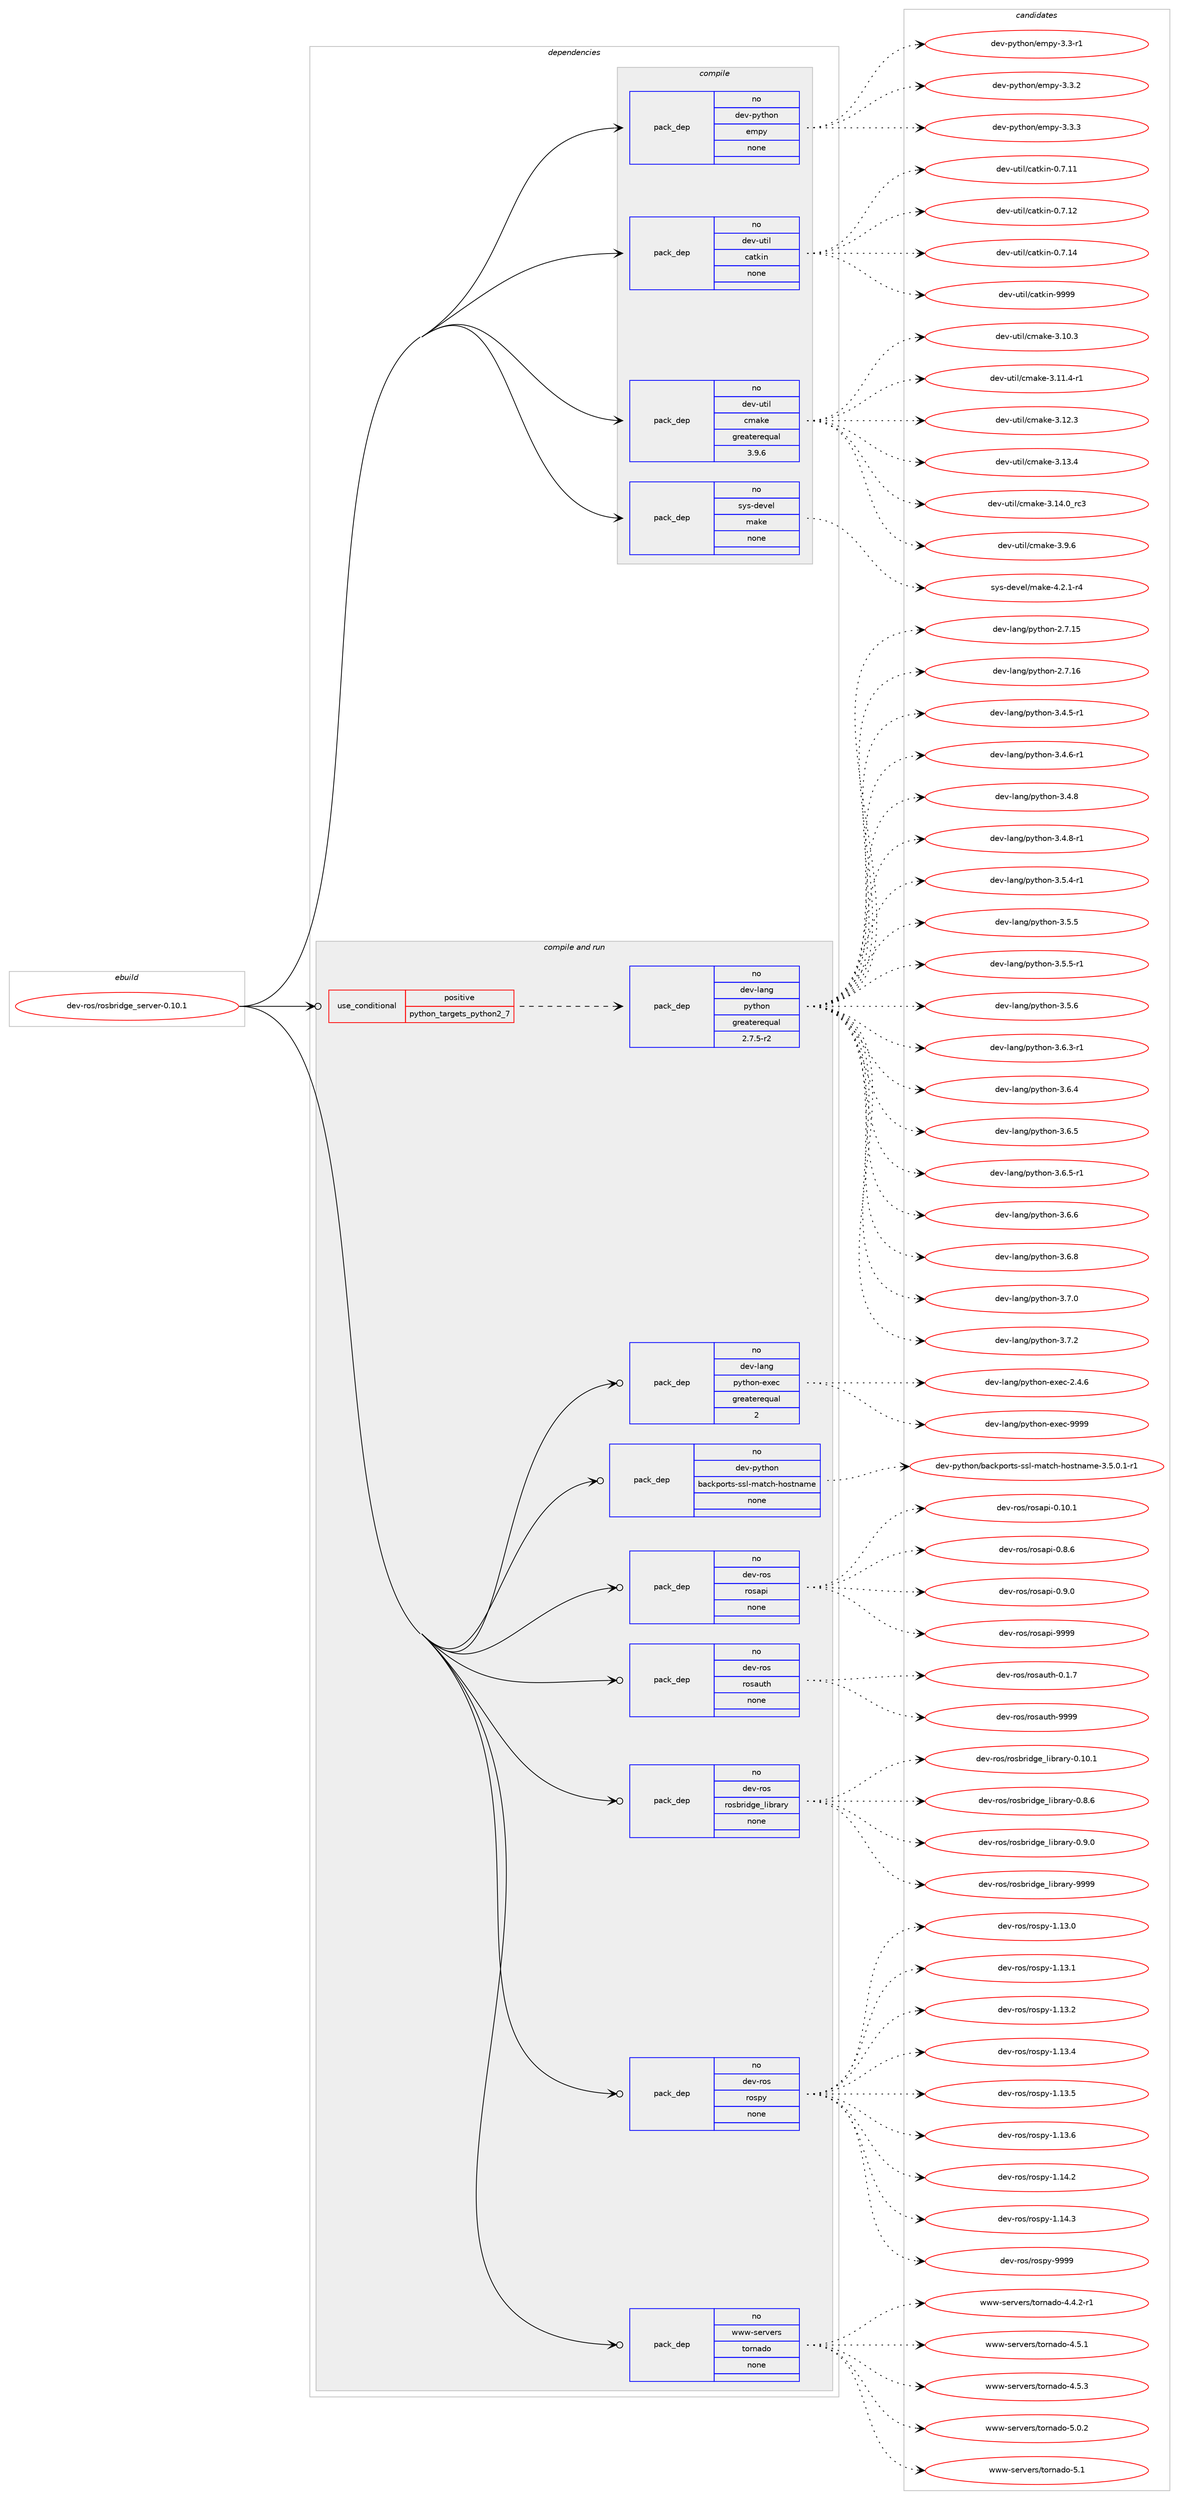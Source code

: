 digraph prolog {

# *************
# Graph options
# *************

newrank=true;
concentrate=true;
compound=true;
graph [rankdir=LR,fontname=Helvetica,fontsize=10,ranksep=1.5];#, ranksep=2.5, nodesep=0.2];
edge  [arrowhead=vee];
node  [fontname=Helvetica,fontsize=10];

# **********
# The ebuild
# **********

subgraph cluster_leftcol {
color=gray;
rank=same;
label=<<i>ebuild</i>>;
id [label="dev-ros/rosbridge_server-0.10.1", color=red, width=4, href="../dev-ros/rosbridge_server-0.10.1.svg"];
}

# ****************
# The dependencies
# ****************

subgraph cluster_midcol {
color=gray;
label=<<i>dependencies</i>>;
subgraph cluster_compile {
fillcolor="#eeeeee";
style=filled;
label=<<i>compile</i>>;
subgraph pack1051027 {
dependency1464128 [label=<<TABLE BORDER="0" CELLBORDER="1" CELLSPACING="0" CELLPADDING="4" WIDTH="220"><TR><TD ROWSPAN="6" CELLPADDING="30">pack_dep</TD></TR><TR><TD WIDTH="110">no</TD></TR><TR><TD>dev-python</TD></TR><TR><TD>empy</TD></TR><TR><TD>none</TD></TR><TR><TD></TD></TR></TABLE>>, shape=none, color=blue];
}
id:e -> dependency1464128:w [weight=20,style="solid",arrowhead="vee"];
subgraph pack1051028 {
dependency1464129 [label=<<TABLE BORDER="0" CELLBORDER="1" CELLSPACING="0" CELLPADDING="4" WIDTH="220"><TR><TD ROWSPAN="6" CELLPADDING="30">pack_dep</TD></TR><TR><TD WIDTH="110">no</TD></TR><TR><TD>dev-util</TD></TR><TR><TD>catkin</TD></TR><TR><TD>none</TD></TR><TR><TD></TD></TR></TABLE>>, shape=none, color=blue];
}
id:e -> dependency1464129:w [weight=20,style="solid",arrowhead="vee"];
subgraph pack1051029 {
dependency1464130 [label=<<TABLE BORDER="0" CELLBORDER="1" CELLSPACING="0" CELLPADDING="4" WIDTH="220"><TR><TD ROWSPAN="6" CELLPADDING="30">pack_dep</TD></TR><TR><TD WIDTH="110">no</TD></TR><TR><TD>dev-util</TD></TR><TR><TD>cmake</TD></TR><TR><TD>greaterequal</TD></TR><TR><TD>3.9.6</TD></TR></TABLE>>, shape=none, color=blue];
}
id:e -> dependency1464130:w [weight=20,style="solid",arrowhead="vee"];
subgraph pack1051030 {
dependency1464131 [label=<<TABLE BORDER="0" CELLBORDER="1" CELLSPACING="0" CELLPADDING="4" WIDTH="220"><TR><TD ROWSPAN="6" CELLPADDING="30">pack_dep</TD></TR><TR><TD WIDTH="110">no</TD></TR><TR><TD>sys-devel</TD></TR><TR><TD>make</TD></TR><TR><TD>none</TD></TR><TR><TD></TD></TR></TABLE>>, shape=none, color=blue];
}
id:e -> dependency1464131:w [weight=20,style="solid",arrowhead="vee"];
}
subgraph cluster_compileandrun {
fillcolor="#eeeeee";
style=filled;
label=<<i>compile and run</i>>;
subgraph cond389711 {
dependency1464132 [label=<<TABLE BORDER="0" CELLBORDER="1" CELLSPACING="0" CELLPADDING="4"><TR><TD ROWSPAN="3" CELLPADDING="10">use_conditional</TD></TR><TR><TD>positive</TD></TR><TR><TD>python_targets_python2_7</TD></TR></TABLE>>, shape=none, color=red];
subgraph pack1051031 {
dependency1464133 [label=<<TABLE BORDER="0" CELLBORDER="1" CELLSPACING="0" CELLPADDING="4" WIDTH="220"><TR><TD ROWSPAN="6" CELLPADDING="30">pack_dep</TD></TR><TR><TD WIDTH="110">no</TD></TR><TR><TD>dev-lang</TD></TR><TR><TD>python</TD></TR><TR><TD>greaterequal</TD></TR><TR><TD>2.7.5-r2</TD></TR></TABLE>>, shape=none, color=blue];
}
dependency1464132:e -> dependency1464133:w [weight=20,style="dashed",arrowhead="vee"];
}
id:e -> dependency1464132:w [weight=20,style="solid",arrowhead="odotvee"];
subgraph pack1051032 {
dependency1464134 [label=<<TABLE BORDER="0" CELLBORDER="1" CELLSPACING="0" CELLPADDING="4" WIDTH="220"><TR><TD ROWSPAN="6" CELLPADDING="30">pack_dep</TD></TR><TR><TD WIDTH="110">no</TD></TR><TR><TD>dev-lang</TD></TR><TR><TD>python-exec</TD></TR><TR><TD>greaterequal</TD></TR><TR><TD>2</TD></TR></TABLE>>, shape=none, color=blue];
}
id:e -> dependency1464134:w [weight=20,style="solid",arrowhead="odotvee"];
subgraph pack1051033 {
dependency1464135 [label=<<TABLE BORDER="0" CELLBORDER="1" CELLSPACING="0" CELLPADDING="4" WIDTH="220"><TR><TD ROWSPAN="6" CELLPADDING="30">pack_dep</TD></TR><TR><TD WIDTH="110">no</TD></TR><TR><TD>dev-python</TD></TR><TR><TD>backports-ssl-match-hostname</TD></TR><TR><TD>none</TD></TR><TR><TD></TD></TR></TABLE>>, shape=none, color=blue];
}
id:e -> dependency1464135:w [weight=20,style="solid",arrowhead="odotvee"];
subgraph pack1051034 {
dependency1464136 [label=<<TABLE BORDER="0" CELLBORDER="1" CELLSPACING="0" CELLPADDING="4" WIDTH="220"><TR><TD ROWSPAN="6" CELLPADDING="30">pack_dep</TD></TR><TR><TD WIDTH="110">no</TD></TR><TR><TD>dev-ros</TD></TR><TR><TD>rosapi</TD></TR><TR><TD>none</TD></TR><TR><TD></TD></TR></TABLE>>, shape=none, color=blue];
}
id:e -> dependency1464136:w [weight=20,style="solid",arrowhead="odotvee"];
subgraph pack1051035 {
dependency1464137 [label=<<TABLE BORDER="0" CELLBORDER="1" CELLSPACING="0" CELLPADDING="4" WIDTH="220"><TR><TD ROWSPAN="6" CELLPADDING="30">pack_dep</TD></TR><TR><TD WIDTH="110">no</TD></TR><TR><TD>dev-ros</TD></TR><TR><TD>rosauth</TD></TR><TR><TD>none</TD></TR><TR><TD></TD></TR></TABLE>>, shape=none, color=blue];
}
id:e -> dependency1464137:w [weight=20,style="solid",arrowhead="odotvee"];
subgraph pack1051036 {
dependency1464138 [label=<<TABLE BORDER="0" CELLBORDER="1" CELLSPACING="0" CELLPADDING="4" WIDTH="220"><TR><TD ROWSPAN="6" CELLPADDING="30">pack_dep</TD></TR><TR><TD WIDTH="110">no</TD></TR><TR><TD>dev-ros</TD></TR><TR><TD>rosbridge_library</TD></TR><TR><TD>none</TD></TR><TR><TD></TD></TR></TABLE>>, shape=none, color=blue];
}
id:e -> dependency1464138:w [weight=20,style="solid",arrowhead="odotvee"];
subgraph pack1051037 {
dependency1464139 [label=<<TABLE BORDER="0" CELLBORDER="1" CELLSPACING="0" CELLPADDING="4" WIDTH="220"><TR><TD ROWSPAN="6" CELLPADDING="30">pack_dep</TD></TR><TR><TD WIDTH="110">no</TD></TR><TR><TD>dev-ros</TD></TR><TR><TD>rospy</TD></TR><TR><TD>none</TD></TR><TR><TD></TD></TR></TABLE>>, shape=none, color=blue];
}
id:e -> dependency1464139:w [weight=20,style="solid",arrowhead="odotvee"];
subgraph pack1051038 {
dependency1464140 [label=<<TABLE BORDER="0" CELLBORDER="1" CELLSPACING="0" CELLPADDING="4" WIDTH="220"><TR><TD ROWSPAN="6" CELLPADDING="30">pack_dep</TD></TR><TR><TD WIDTH="110">no</TD></TR><TR><TD>www-servers</TD></TR><TR><TD>tornado</TD></TR><TR><TD>none</TD></TR><TR><TD></TD></TR></TABLE>>, shape=none, color=blue];
}
id:e -> dependency1464140:w [weight=20,style="solid",arrowhead="odotvee"];
}
subgraph cluster_run {
fillcolor="#eeeeee";
style=filled;
label=<<i>run</i>>;
}
}

# **************
# The candidates
# **************

subgraph cluster_choices {
rank=same;
color=gray;
label=<<i>candidates</i>>;

subgraph choice1051027 {
color=black;
nodesep=1;
choice1001011184511212111610411111047101109112121455146514511449 [label="dev-python/empy-3.3-r1", color=red, width=4,href="../dev-python/empy-3.3-r1.svg"];
choice1001011184511212111610411111047101109112121455146514650 [label="dev-python/empy-3.3.2", color=red, width=4,href="../dev-python/empy-3.3.2.svg"];
choice1001011184511212111610411111047101109112121455146514651 [label="dev-python/empy-3.3.3", color=red, width=4,href="../dev-python/empy-3.3.3.svg"];
dependency1464128:e -> choice1001011184511212111610411111047101109112121455146514511449:w [style=dotted,weight="100"];
dependency1464128:e -> choice1001011184511212111610411111047101109112121455146514650:w [style=dotted,weight="100"];
dependency1464128:e -> choice1001011184511212111610411111047101109112121455146514651:w [style=dotted,weight="100"];
}
subgraph choice1051028 {
color=black;
nodesep=1;
choice1001011184511711610510847999711610710511045484655464949 [label="dev-util/catkin-0.7.11", color=red, width=4,href="../dev-util/catkin-0.7.11.svg"];
choice1001011184511711610510847999711610710511045484655464950 [label="dev-util/catkin-0.7.12", color=red, width=4,href="../dev-util/catkin-0.7.12.svg"];
choice1001011184511711610510847999711610710511045484655464952 [label="dev-util/catkin-0.7.14", color=red, width=4,href="../dev-util/catkin-0.7.14.svg"];
choice100101118451171161051084799971161071051104557575757 [label="dev-util/catkin-9999", color=red, width=4,href="../dev-util/catkin-9999.svg"];
dependency1464129:e -> choice1001011184511711610510847999711610710511045484655464949:w [style=dotted,weight="100"];
dependency1464129:e -> choice1001011184511711610510847999711610710511045484655464950:w [style=dotted,weight="100"];
dependency1464129:e -> choice1001011184511711610510847999711610710511045484655464952:w [style=dotted,weight="100"];
dependency1464129:e -> choice100101118451171161051084799971161071051104557575757:w [style=dotted,weight="100"];
}
subgraph choice1051029 {
color=black;
nodesep=1;
choice1001011184511711610510847991099710710145514649484651 [label="dev-util/cmake-3.10.3", color=red, width=4,href="../dev-util/cmake-3.10.3.svg"];
choice10010111845117116105108479910997107101455146494946524511449 [label="dev-util/cmake-3.11.4-r1", color=red, width=4,href="../dev-util/cmake-3.11.4-r1.svg"];
choice1001011184511711610510847991099710710145514649504651 [label="dev-util/cmake-3.12.3", color=red, width=4,href="../dev-util/cmake-3.12.3.svg"];
choice1001011184511711610510847991099710710145514649514652 [label="dev-util/cmake-3.13.4", color=red, width=4,href="../dev-util/cmake-3.13.4.svg"];
choice1001011184511711610510847991099710710145514649524648951149951 [label="dev-util/cmake-3.14.0_rc3", color=red, width=4,href="../dev-util/cmake-3.14.0_rc3.svg"];
choice10010111845117116105108479910997107101455146574654 [label="dev-util/cmake-3.9.6", color=red, width=4,href="../dev-util/cmake-3.9.6.svg"];
dependency1464130:e -> choice1001011184511711610510847991099710710145514649484651:w [style=dotted,weight="100"];
dependency1464130:e -> choice10010111845117116105108479910997107101455146494946524511449:w [style=dotted,weight="100"];
dependency1464130:e -> choice1001011184511711610510847991099710710145514649504651:w [style=dotted,weight="100"];
dependency1464130:e -> choice1001011184511711610510847991099710710145514649514652:w [style=dotted,weight="100"];
dependency1464130:e -> choice1001011184511711610510847991099710710145514649524648951149951:w [style=dotted,weight="100"];
dependency1464130:e -> choice10010111845117116105108479910997107101455146574654:w [style=dotted,weight="100"];
}
subgraph choice1051030 {
color=black;
nodesep=1;
choice1151211154510010111810110847109971071014552465046494511452 [label="sys-devel/make-4.2.1-r4", color=red, width=4,href="../sys-devel/make-4.2.1-r4.svg"];
dependency1464131:e -> choice1151211154510010111810110847109971071014552465046494511452:w [style=dotted,weight="100"];
}
subgraph choice1051031 {
color=black;
nodesep=1;
choice10010111845108971101034711212111610411111045504655464953 [label="dev-lang/python-2.7.15", color=red, width=4,href="../dev-lang/python-2.7.15.svg"];
choice10010111845108971101034711212111610411111045504655464954 [label="dev-lang/python-2.7.16", color=red, width=4,href="../dev-lang/python-2.7.16.svg"];
choice1001011184510897110103471121211161041111104551465246534511449 [label="dev-lang/python-3.4.5-r1", color=red, width=4,href="../dev-lang/python-3.4.5-r1.svg"];
choice1001011184510897110103471121211161041111104551465246544511449 [label="dev-lang/python-3.4.6-r1", color=red, width=4,href="../dev-lang/python-3.4.6-r1.svg"];
choice100101118451089711010347112121116104111110455146524656 [label="dev-lang/python-3.4.8", color=red, width=4,href="../dev-lang/python-3.4.8.svg"];
choice1001011184510897110103471121211161041111104551465246564511449 [label="dev-lang/python-3.4.8-r1", color=red, width=4,href="../dev-lang/python-3.4.8-r1.svg"];
choice1001011184510897110103471121211161041111104551465346524511449 [label="dev-lang/python-3.5.4-r1", color=red, width=4,href="../dev-lang/python-3.5.4-r1.svg"];
choice100101118451089711010347112121116104111110455146534653 [label="dev-lang/python-3.5.5", color=red, width=4,href="../dev-lang/python-3.5.5.svg"];
choice1001011184510897110103471121211161041111104551465346534511449 [label="dev-lang/python-3.5.5-r1", color=red, width=4,href="../dev-lang/python-3.5.5-r1.svg"];
choice100101118451089711010347112121116104111110455146534654 [label="dev-lang/python-3.5.6", color=red, width=4,href="../dev-lang/python-3.5.6.svg"];
choice1001011184510897110103471121211161041111104551465446514511449 [label="dev-lang/python-3.6.3-r1", color=red, width=4,href="../dev-lang/python-3.6.3-r1.svg"];
choice100101118451089711010347112121116104111110455146544652 [label="dev-lang/python-3.6.4", color=red, width=4,href="../dev-lang/python-3.6.4.svg"];
choice100101118451089711010347112121116104111110455146544653 [label="dev-lang/python-3.6.5", color=red, width=4,href="../dev-lang/python-3.6.5.svg"];
choice1001011184510897110103471121211161041111104551465446534511449 [label="dev-lang/python-3.6.5-r1", color=red, width=4,href="../dev-lang/python-3.6.5-r1.svg"];
choice100101118451089711010347112121116104111110455146544654 [label="dev-lang/python-3.6.6", color=red, width=4,href="../dev-lang/python-3.6.6.svg"];
choice100101118451089711010347112121116104111110455146544656 [label="dev-lang/python-3.6.8", color=red, width=4,href="../dev-lang/python-3.6.8.svg"];
choice100101118451089711010347112121116104111110455146554648 [label="dev-lang/python-3.7.0", color=red, width=4,href="../dev-lang/python-3.7.0.svg"];
choice100101118451089711010347112121116104111110455146554650 [label="dev-lang/python-3.7.2", color=red, width=4,href="../dev-lang/python-3.7.2.svg"];
dependency1464133:e -> choice10010111845108971101034711212111610411111045504655464953:w [style=dotted,weight="100"];
dependency1464133:e -> choice10010111845108971101034711212111610411111045504655464954:w [style=dotted,weight="100"];
dependency1464133:e -> choice1001011184510897110103471121211161041111104551465246534511449:w [style=dotted,weight="100"];
dependency1464133:e -> choice1001011184510897110103471121211161041111104551465246544511449:w [style=dotted,weight="100"];
dependency1464133:e -> choice100101118451089711010347112121116104111110455146524656:w [style=dotted,weight="100"];
dependency1464133:e -> choice1001011184510897110103471121211161041111104551465246564511449:w [style=dotted,weight="100"];
dependency1464133:e -> choice1001011184510897110103471121211161041111104551465346524511449:w [style=dotted,weight="100"];
dependency1464133:e -> choice100101118451089711010347112121116104111110455146534653:w [style=dotted,weight="100"];
dependency1464133:e -> choice1001011184510897110103471121211161041111104551465346534511449:w [style=dotted,weight="100"];
dependency1464133:e -> choice100101118451089711010347112121116104111110455146534654:w [style=dotted,weight="100"];
dependency1464133:e -> choice1001011184510897110103471121211161041111104551465446514511449:w [style=dotted,weight="100"];
dependency1464133:e -> choice100101118451089711010347112121116104111110455146544652:w [style=dotted,weight="100"];
dependency1464133:e -> choice100101118451089711010347112121116104111110455146544653:w [style=dotted,weight="100"];
dependency1464133:e -> choice1001011184510897110103471121211161041111104551465446534511449:w [style=dotted,weight="100"];
dependency1464133:e -> choice100101118451089711010347112121116104111110455146544654:w [style=dotted,weight="100"];
dependency1464133:e -> choice100101118451089711010347112121116104111110455146544656:w [style=dotted,weight="100"];
dependency1464133:e -> choice100101118451089711010347112121116104111110455146554648:w [style=dotted,weight="100"];
dependency1464133:e -> choice100101118451089711010347112121116104111110455146554650:w [style=dotted,weight="100"];
}
subgraph choice1051032 {
color=black;
nodesep=1;
choice1001011184510897110103471121211161041111104510112010199455046524654 [label="dev-lang/python-exec-2.4.6", color=red, width=4,href="../dev-lang/python-exec-2.4.6.svg"];
choice10010111845108971101034711212111610411111045101120101994557575757 [label="dev-lang/python-exec-9999", color=red, width=4,href="../dev-lang/python-exec-9999.svg"];
dependency1464134:e -> choice1001011184510897110103471121211161041111104510112010199455046524654:w [style=dotted,weight="100"];
dependency1464134:e -> choice10010111845108971101034711212111610411111045101120101994557575757:w [style=dotted,weight="100"];
}
subgraph choice1051033 {
color=black;
nodesep=1;
choice100101118451121211161041111104798979910711211111411611545115115108451099711699104451041111151161109710910145514653464846494511449 [label="dev-python/backports-ssl-match-hostname-3.5.0.1-r1", color=red, width=4,href="../dev-python/backports-ssl-match-hostname-3.5.0.1-r1.svg"];
dependency1464135:e -> choice100101118451121211161041111104798979910711211111411611545115115108451099711699104451041111151161109710910145514653464846494511449:w [style=dotted,weight="100"];
}
subgraph choice1051034 {
color=black;
nodesep=1;
choice10010111845114111115471141111159711210545484649484649 [label="dev-ros/rosapi-0.10.1", color=red, width=4,href="../dev-ros/rosapi-0.10.1.svg"];
choice100101118451141111154711411111597112105454846564654 [label="dev-ros/rosapi-0.8.6", color=red, width=4,href="../dev-ros/rosapi-0.8.6.svg"];
choice100101118451141111154711411111597112105454846574648 [label="dev-ros/rosapi-0.9.0", color=red, width=4,href="../dev-ros/rosapi-0.9.0.svg"];
choice1001011184511411111547114111115971121054557575757 [label="dev-ros/rosapi-9999", color=red, width=4,href="../dev-ros/rosapi-9999.svg"];
dependency1464136:e -> choice10010111845114111115471141111159711210545484649484649:w [style=dotted,weight="100"];
dependency1464136:e -> choice100101118451141111154711411111597112105454846564654:w [style=dotted,weight="100"];
dependency1464136:e -> choice100101118451141111154711411111597112105454846574648:w [style=dotted,weight="100"];
dependency1464136:e -> choice1001011184511411111547114111115971121054557575757:w [style=dotted,weight="100"];
}
subgraph choice1051035 {
color=black;
nodesep=1;
choice100101118451141111154711411111597117116104454846494655 [label="dev-ros/rosauth-0.1.7", color=red, width=4,href="../dev-ros/rosauth-0.1.7.svg"];
choice1001011184511411111547114111115971171161044557575757 [label="dev-ros/rosauth-9999", color=red, width=4,href="../dev-ros/rosauth-9999.svg"];
dependency1464137:e -> choice100101118451141111154711411111597117116104454846494655:w [style=dotted,weight="100"];
dependency1464137:e -> choice1001011184511411111547114111115971171161044557575757:w [style=dotted,weight="100"];
}
subgraph choice1051036 {
color=black;
nodesep=1;
choice10010111845114111115471141111159811410510010310195108105981149711412145484649484649 [label="dev-ros/rosbridge_library-0.10.1", color=red, width=4,href="../dev-ros/rosbridge_library-0.10.1.svg"];
choice100101118451141111154711411111598114105100103101951081059811497114121454846564654 [label="dev-ros/rosbridge_library-0.8.6", color=red, width=4,href="../dev-ros/rosbridge_library-0.8.6.svg"];
choice100101118451141111154711411111598114105100103101951081059811497114121454846574648 [label="dev-ros/rosbridge_library-0.9.0", color=red, width=4,href="../dev-ros/rosbridge_library-0.9.0.svg"];
choice1001011184511411111547114111115981141051001031019510810598114971141214557575757 [label="dev-ros/rosbridge_library-9999", color=red, width=4,href="../dev-ros/rosbridge_library-9999.svg"];
dependency1464138:e -> choice10010111845114111115471141111159811410510010310195108105981149711412145484649484649:w [style=dotted,weight="100"];
dependency1464138:e -> choice100101118451141111154711411111598114105100103101951081059811497114121454846564654:w [style=dotted,weight="100"];
dependency1464138:e -> choice100101118451141111154711411111598114105100103101951081059811497114121454846574648:w [style=dotted,weight="100"];
dependency1464138:e -> choice1001011184511411111547114111115981141051001031019510810598114971141214557575757:w [style=dotted,weight="100"];
}
subgraph choice1051037 {
color=black;
nodesep=1;
choice100101118451141111154711411111511212145494649514648 [label="dev-ros/rospy-1.13.0", color=red, width=4,href="../dev-ros/rospy-1.13.0.svg"];
choice100101118451141111154711411111511212145494649514649 [label="dev-ros/rospy-1.13.1", color=red, width=4,href="../dev-ros/rospy-1.13.1.svg"];
choice100101118451141111154711411111511212145494649514650 [label="dev-ros/rospy-1.13.2", color=red, width=4,href="../dev-ros/rospy-1.13.2.svg"];
choice100101118451141111154711411111511212145494649514652 [label="dev-ros/rospy-1.13.4", color=red, width=4,href="../dev-ros/rospy-1.13.4.svg"];
choice100101118451141111154711411111511212145494649514653 [label="dev-ros/rospy-1.13.5", color=red, width=4,href="../dev-ros/rospy-1.13.5.svg"];
choice100101118451141111154711411111511212145494649514654 [label="dev-ros/rospy-1.13.6", color=red, width=4,href="../dev-ros/rospy-1.13.6.svg"];
choice100101118451141111154711411111511212145494649524650 [label="dev-ros/rospy-1.14.2", color=red, width=4,href="../dev-ros/rospy-1.14.2.svg"];
choice100101118451141111154711411111511212145494649524651 [label="dev-ros/rospy-1.14.3", color=red, width=4,href="../dev-ros/rospy-1.14.3.svg"];
choice10010111845114111115471141111151121214557575757 [label="dev-ros/rospy-9999", color=red, width=4,href="../dev-ros/rospy-9999.svg"];
dependency1464139:e -> choice100101118451141111154711411111511212145494649514648:w [style=dotted,weight="100"];
dependency1464139:e -> choice100101118451141111154711411111511212145494649514649:w [style=dotted,weight="100"];
dependency1464139:e -> choice100101118451141111154711411111511212145494649514650:w [style=dotted,weight="100"];
dependency1464139:e -> choice100101118451141111154711411111511212145494649514652:w [style=dotted,weight="100"];
dependency1464139:e -> choice100101118451141111154711411111511212145494649514653:w [style=dotted,weight="100"];
dependency1464139:e -> choice100101118451141111154711411111511212145494649514654:w [style=dotted,weight="100"];
dependency1464139:e -> choice100101118451141111154711411111511212145494649524650:w [style=dotted,weight="100"];
dependency1464139:e -> choice100101118451141111154711411111511212145494649524651:w [style=dotted,weight="100"];
dependency1464139:e -> choice10010111845114111115471141111151121214557575757:w [style=dotted,weight="100"];
}
subgraph choice1051038 {
color=black;
nodesep=1;
choice1191191194511510111411810111411547116111114110971001114552465246504511449 [label="www-servers/tornado-4.4.2-r1", color=red, width=4,href="../www-servers/tornado-4.4.2-r1.svg"];
choice119119119451151011141181011141154711611111411097100111455246534649 [label="www-servers/tornado-4.5.1", color=red, width=4,href="../www-servers/tornado-4.5.1.svg"];
choice119119119451151011141181011141154711611111411097100111455246534651 [label="www-servers/tornado-4.5.3", color=red, width=4,href="../www-servers/tornado-4.5.3.svg"];
choice119119119451151011141181011141154711611111411097100111455346484650 [label="www-servers/tornado-5.0.2", color=red, width=4,href="../www-servers/tornado-5.0.2.svg"];
choice11911911945115101114118101114115471161111141109710011145534649 [label="www-servers/tornado-5.1", color=red, width=4,href="../www-servers/tornado-5.1.svg"];
dependency1464140:e -> choice1191191194511510111411810111411547116111114110971001114552465246504511449:w [style=dotted,weight="100"];
dependency1464140:e -> choice119119119451151011141181011141154711611111411097100111455246534649:w [style=dotted,weight="100"];
dependency1464140:e -> choice119119119451151011141181011141154711611111411097100111455246534651:w [style=dotted,weight="100"];
dependency1464140:e -> choice119119119451151011141181011141154711611111411097100111455346484650:w [style=dotted,weight="100"];
dependency1464140:e -> choice11911911945115101114118101114115471161111141109710011145534649:w [style=dotted,weight="100"];
}
}

}
